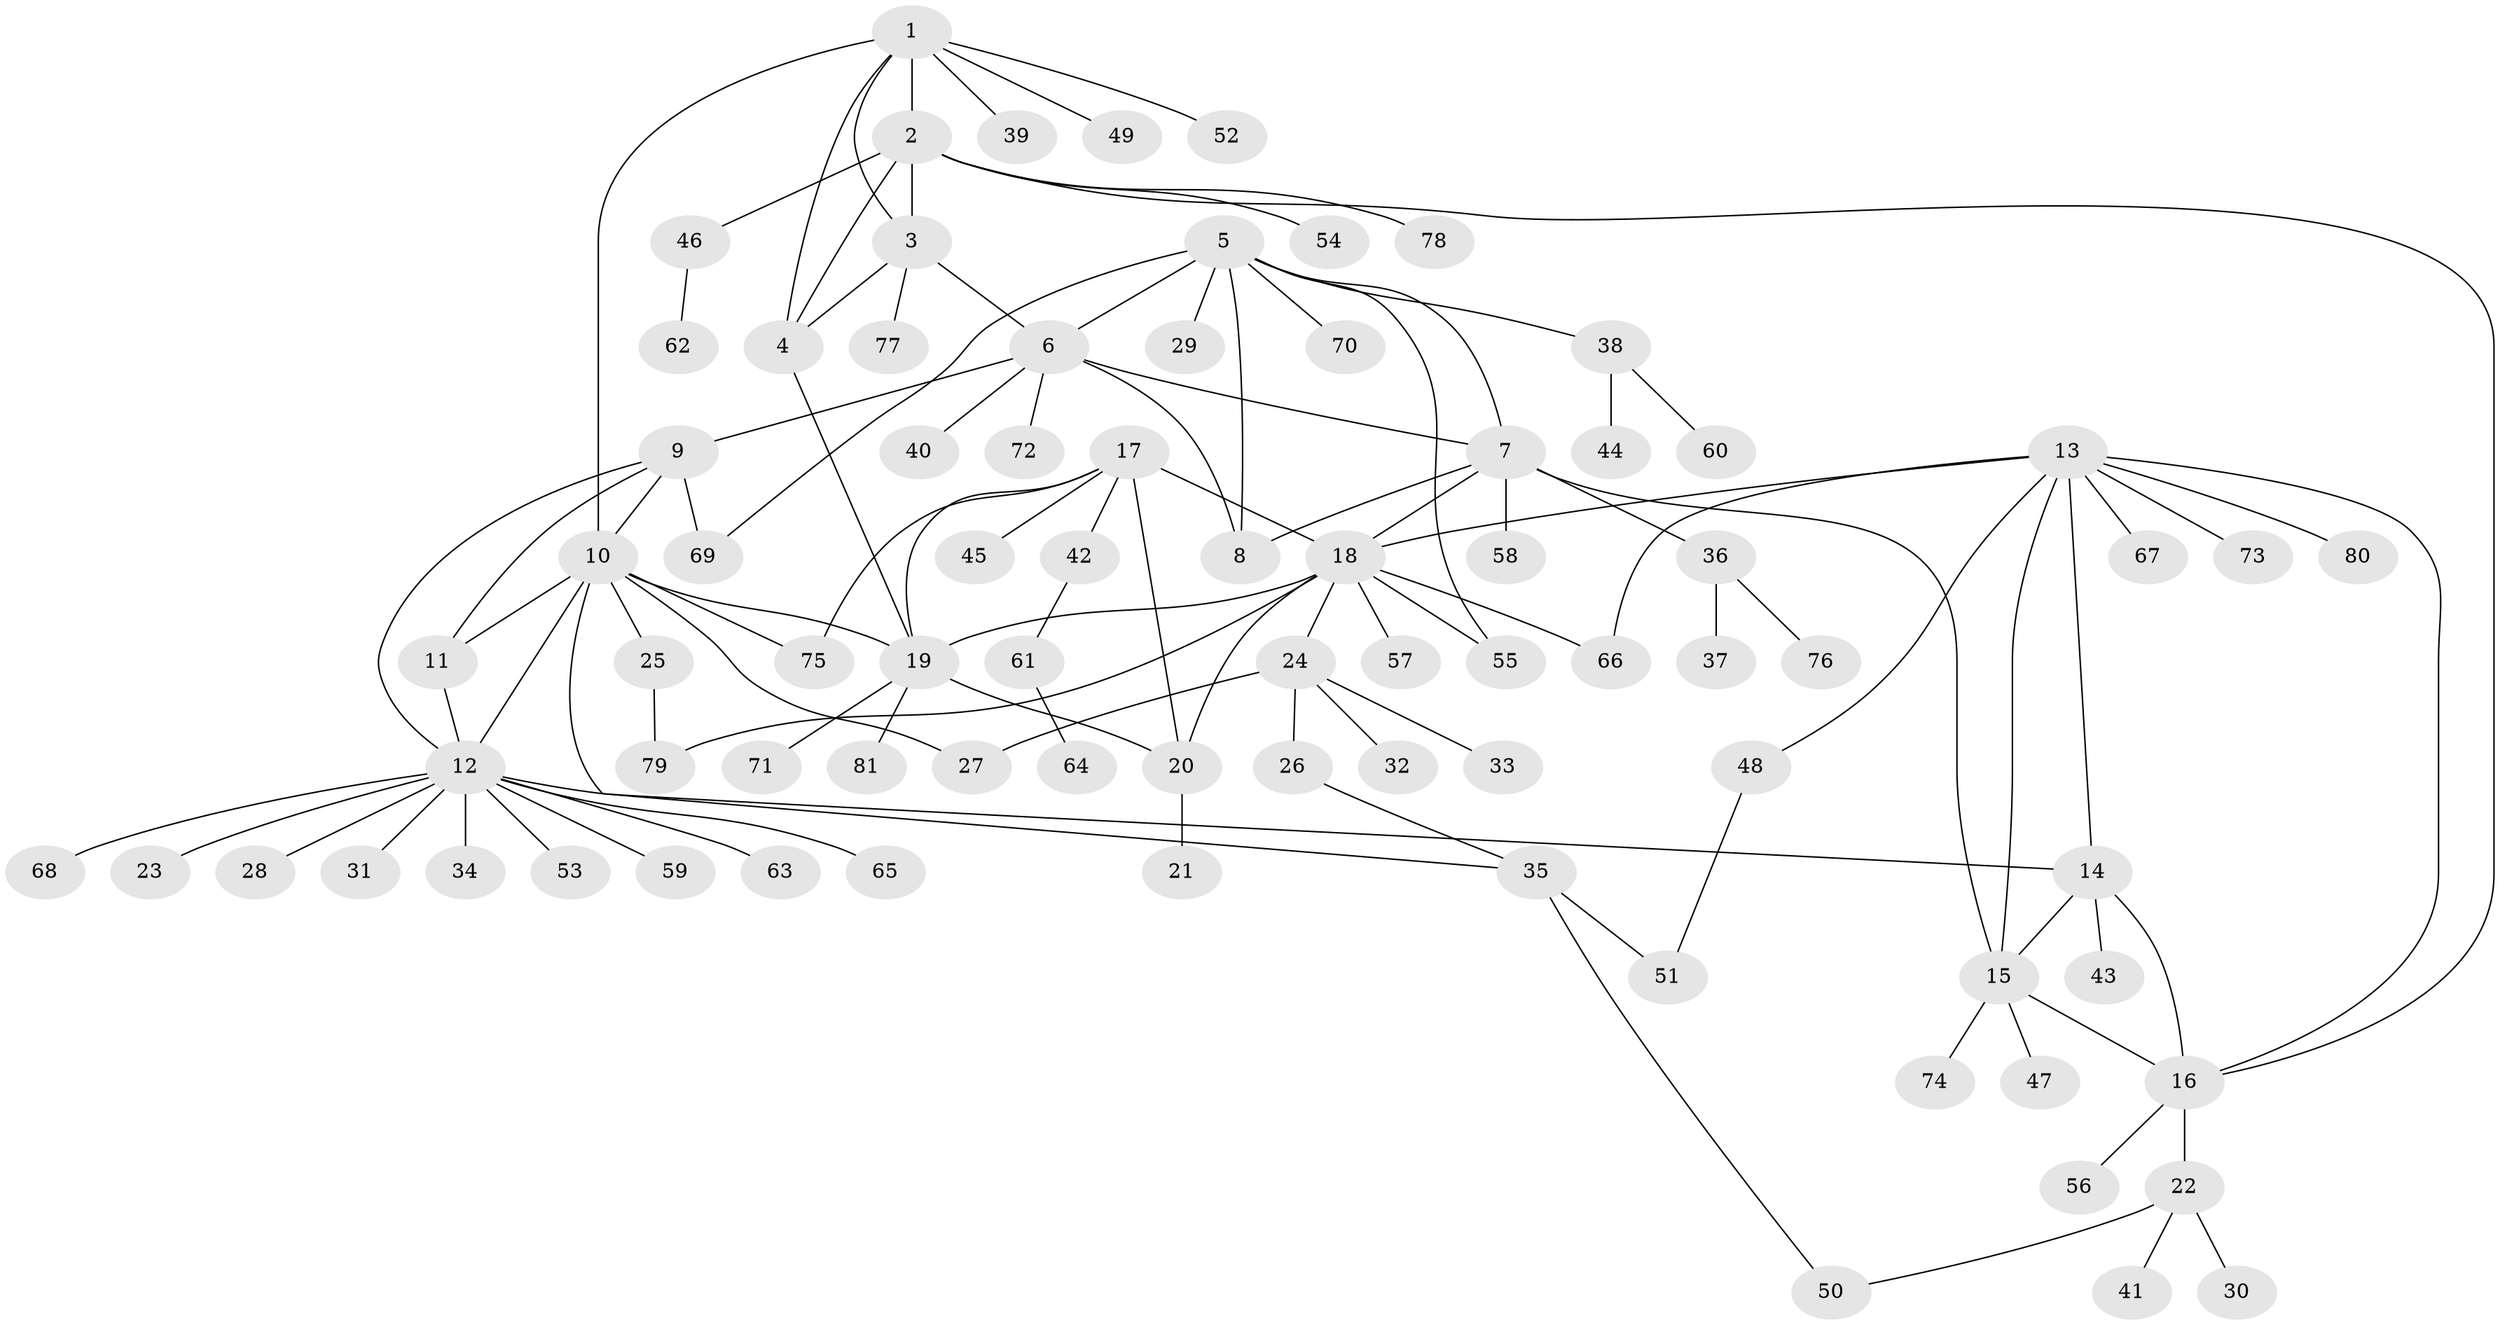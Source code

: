 // coarse degree distribution, {9: 0.041666666666666664, 4: 0.041666666666666664, 1: 0.7708333333333334, 2: 0.041666666666666664, 7: 0.020833333333333332, 5: 0.020833333333333332, 8: 0.020833333333333332, 12: 0.020833333333333332, 15: 0.020833333333333332}
// Generated by graph-tools (version 1.1) at 2025/59/03/04/25 21:59:04]
// undirected, 81 vertices, 110 edges
graph export_dot {
graph [start="1"]
  node [color=gray90,style=filled];
  1;
  2;
  3;
  4;
  5;
  6;
  7;
  8;
  9;
  10;
  11;
  12;
  13;
  14;
  15;
  16;
  17;
  18;
  19;
  20;
  21;
  22;
  23;
  24;
  25;
  26;
  27;
  28;
  29;
  30;
  31;
  32;
  33;
  34;
  35;
  36;
  37;
  38;
  39;
  40;
  41;
  42;
  43;
  44;
  45;
  46;
  47;
  48;
  49;
  50;
  51;
  52;
  53;
  54;
  55;
  56;
  57;
  58;
  59;
  60;
  61;
  62;
  63;
  64;
  65;
  66;
  67;
  68;
  69;
  70;
  71;
  72;
  73;
  74;
  75;
  76;
  77;
  78;
  79;
  80;
  81;
  1 -- 2;
  1 -- 3;
  1 -- 4;
  1 -- 10;
  1 -- 39;
  1 -- 49;
  1 -- 52;
  2 -- 3;
  2 -- 4;
  2 -- 16;
  2 -- 46;
  2 -- 54;
  2 -- 78;
  3 -- 4;
  3 -- 6;
  3 -- 77;
  4 -- 19;
  5 -- 6;
  5 -- 7;
  5 -- 8;
  5 -- 29;
  5 -- 38;
  5 -- 55;
  5 -- 69;
  5 -- 70;
  6 -- 7;
  6 -- 8;
  6 -- 9;
  6 -- 40;
  6 -- 72;
  7 -- 8;
  7 -- 15;
  7 -- 18;
  7 -- 36;
  7 -- 58;
  9 -- 10;
  9 -- 11;
  9 -- 12;
  9 -- 69;
  10 -- 11;
  10 -- 12;
  10 -- 19;
  10 -- 25;
  10 -- 27;
  10 -- 35;
  10 -- 75;
  11 -- 12;
  12 -- 14;
  12 -- 23;
  12 -- 28;
  12 -- 31;
  12 -- 34;
  12 -- 53;
  12 -- 59;
  12 -- 63;
  12 -- 65;
  12 -- 68;
  13 -- 14;
  13 -- 15;
  13 -- 16;
  13 -- 18;
  13 -- 48;
  13 -- 66;
  13 -- 67;
  13 -- 73;
  13 -- 80;
  14 -- 15;
  14 -- 16;
  14 -- 43;
  15 -- 16;
  15 -- 47;
  15 -- 74;
  16 -- 22;
  16 -- 56;
  17 -- 18;
  17 -- 19;
  17 -- 20;
  17 -- 42;
  17 -- 45;
  17 -- 75;
  18 -- 19;
  18 -- 20;
  18 -- 24;
  18 -- 55;
  18 -- 57;
  18 -- 66;
  18 -- 79;
  19 -- 20;
  19 -- 71;
  19 -- 81;
  20 -- 21;
  22 -- 30;
  22 -- 41;
  22 -- 50;
  24 -- 26;
  24 -- 27;
  24 -- 32;
  24 -- 33;
  25 -- 79;
  26 -- 35;
  35 -- 50;
  35 -- 51;
  36 -- 37;
  36 -- 76;
  38 -- 44;
  38 -- 60;
  42 -- 61;
  46 -- 62;
  48 -- 51;
  61 -- 64;
}
